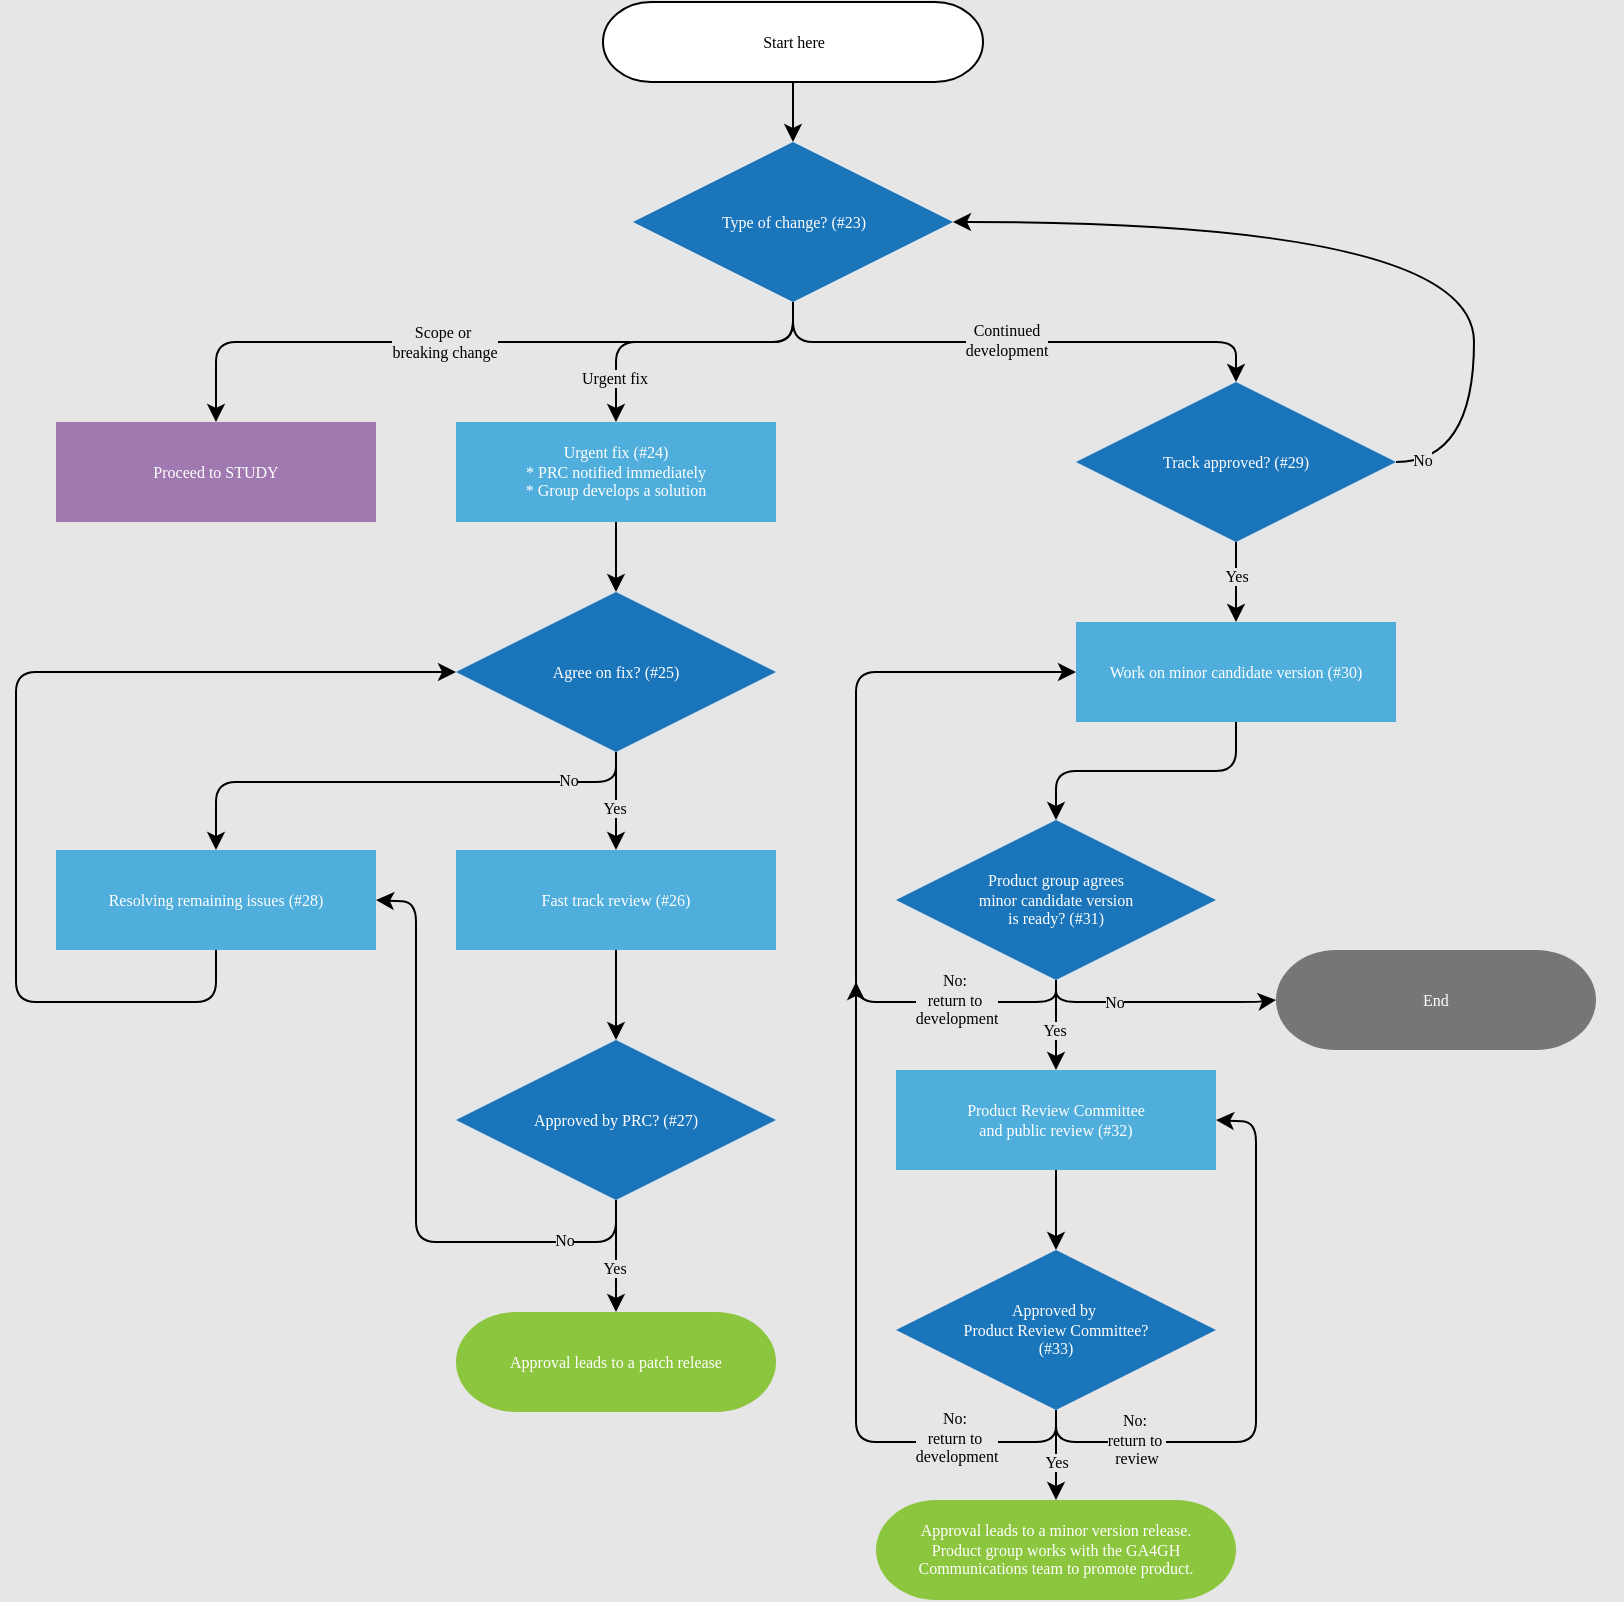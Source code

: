 <mxfile version="24.7.7">
  <diagram name="Page-1" id="lLyabMQEXQ9imE6EM3v9">
    <mxGraphModel dx="1620" dy="776" grid="1" gridSize="10" guides="1" tooltips="1" connect="1" arrows="1" fold="1" page="1" pageScale="1" pageWidth="827" pageHeight="1169" background="#E6E6E6" math="0" shadow="0">
      <root>
        <mxCell id="0" />
        <mxCell id="1" parent="0" />
        <mxCell id="QlCUB4jWWU4fkNiN9hsf-1" style="edgeStyle=orthogonalEdgeStyle;rounded=1;orthogonalLoop=1;jettySize=auto;html=1;exitX=0.5;exitY=1;exitDx=0;exitDy=0;entryX=0.5;entryY=0;entryDx=0;entryDy=0;fontFamily=Figtree;fontSource=https%3A%2F%2Ffonts.googleapis.com%2Fcss%3Ffamily%3DFigtree;fontSize=8;curved=0;" parent="1" source="QlCUB4jWWU4fkNiN9hsf-4" target="QlCUB4jWWU4fkNiN9hsf-7" edge="1">
          <mxGeometry relative="1" as="geometry">
            <Array as="points">
              <mxPoint x="408" y="200" />
              <mxPoint x="320" y="200" />
            </Array>
          </mxGeometry>
        </mxCell>
        <mxCell id="QlCUB4jWWU4fkNiN9hsf-2" style="edgeStyle=orthogonalEdgeStyle;rounded=1;orthogonalLoop=1;jettySize=auto;html=1;exitX=0.5;exitY=1;exitDx=0;exitDy=0;entryX=0.5;entryY=0;entryDx=0;entryDy=0;curved=0;fontFamily=Figtree;fontSource=https%3A%2F%2Ffonts.googleapis.com%2Fcss%3Ffamily%3DFigtree;fontSize=8;" parent="1" source="QlCUB4jWWU4fkNiN9hsf-4" target="QlCUB4jWWU4fkNiN9hsf-5" edge="1">
          <mxGeometry relative="1" as="geometry">
            <Array as="points">
              <mxPoint x="409" y="200" />
              <mxPoint x="120" y="200" />
            </Array>
          </mxGeometry>
        </mxCell>
        <mxCell id="QlCUB4jWWU4fkNiN9hsf-48" value="Scope or&amp;nbsp;&lt;div style=&quot;font-size: 8px;&quot;&gt;breaking change&lt;/div&gt;" style="edgeLabel;html=1;align=center;verticalAlign=middle;resizable=0;points=[];fontFamily=Figtree;fontSource=https%3A%2F%2Ffonts.googleapis.com%2Fcss%3Ffamily%3DFigtree;labelBackgroundColor=#E6E6E6;fontSize=8;" parent="QlCUB4jWWU4fkNiN9hsf-2" vertex="1" connectable="0">
          <mxGeometry x="0.065" y="-2" relative="1" as="geometry">
            <mxPoint x="-9" y="2" as="offset" />
          </mxGeometry>
        </mxCell>
        <mxCell id="QlCUB4jWWU4fkNiN9hsf-3" style="edgeStyle=orthogonalEdgeStyle;rounded=1;orthogonalLoop=1;jettySize=auto;html=1;exitX=0.5;exitY=1;exitDx=0;exitDy=0;entryX=0.5;entryY=0;entryDx=0;entryDy=0;curved=0;fontFamily=Figtree;fontSource=https%3A%2F%2Ffonts.googleapis.com%2Fcss%3Ffamily%3DFigtree;fontSize=8;" parent="1" source="QlCUB4jWWU4fkNiN9hsf-4" target="QlCUB4jWWU4fkNiN9hsf-11" edge="1">
          <mxGeometry relative="1" as="geometry" />
        </mxCell>
        <UserObject label="&lt;font color=&quot;#ffffff&quot; style=&quot;font-size: 8px;&quot;&gt;Type of change? (#23)&lt;/font&gt;" link="#point23" id="QlCUB4jWWU4fkNiN9hsf-4">
          <mxCell style="rhombus;whiteSpace=wrap;html=1;strokeColor=none;fillColor=#1b75bb;fontFamily=Figtree;fontSource=https%3A%2F%2Ffonts.googleapis.com%2Fcss%3Ffamily%3DFigtree;fontSize=8;" parent="1" vertex="1">
            <mxGeometry x="328.5" y="100" width="160" height="80" as="geometry" />
          </mxCell>
        </UserObject>
        <UserObject label="&lt;font style=&quot;font-size: 8px;&quot; data-font-src=&quot;https://fonts.googleapis.com/css?family=Figtree&quot; color=&quot;#ffffff&quot;&gt;Proceed to STUDY&lt;/font&gt;" link="#section_4" id="QlCUB4jWWU4fkNiN9hsf-5">
          <mxCell style="rounded=0;whiteSpace=wrap;html=1;strokeColor=none;fillColor=#9f79b0;fontFamily=Figtree;fontSource=https%3A%2F%2Ffonts.googleapis.com%2Fcss%3Ffamily%3DFigtree;fontSize=8;" parent="1" vertex="1">
            <mxGeometry x="40" y="240" width="160" height="50" as="geometry" />
          </mxCell>
        </UserObject>
        <mxCell id="QlCUB4jWWU4fkNiN9hsf-6" style="edgeStyle=orthogonalEdgeStyle;rounded=0;orthogonalLoop=1;jettySize=auto;html=1;exitX=0.5;exitY=1;exitDx=0;exitDy=0;entryX=0.5;entryY=0;entryDx=0;entryDy=0;fontSize=8;fontFamily=Figtree;fontSource=https%3A%2F%2Ffonts.googleapis.com%2Fcss%3Ffamily%3DFigtree;" parent="1" source="QlCUB4jWWU4fkNiN9hsf-7" target="QlCUB4jWWU4fkNiN9hsf-20" edge="1">
          <mxGeometry relative="1" as="geometry" />
        </mxCell>
        <UserObject label="&lt;font style=&quot;font-size: 8px;&quot; data-font-src=&quot;https://fonts.googleapis.com/css?family=Figtree&quot; color=&quot;#ffffff&quot;&gt;Urgent fix (#24)&lt;/font&gt;&lt;div style=&quot;font-size: 8px;&quot;&gt;&lt;font style=&quot;font-size: 8px;&quot; data-font-src=&quot;https://fonts.googleapis.com/css?family=Figtree&quot; color=&quot;#ffffff&quot;&gt;* PRC notified immediately&lt;/font&gt;&lt;/div&gt;&lt;div style=&quot;font-size: 8px;&quot;&gt;&lt;font style=&quot;font-size: 8px;&quot; data-font-src=&quot;https://fonts.googleapis.com/css?family=Figtree&quot; color=&quot;#ffffff&quot;&gt;* Group develops a solution&lt;/font&gt;&lt;/div&gt;" link="#point24" id="QlCUB4jWWU4fkNiN9hsf-7">
          <mxCell style="rounded=0;whiteSpace=wrap;html=1;strokeColor=none;fillColor=#4FAEDC;fontFamily=Figtree;fontSource=https%3A%2F%2Ffonts.googleapis.com%2Fcss%3Ffamily%3DFigtree;fontSize=8;" parent="1" vertex="1">
            <mxGeometry x="240" y="240" width="160" height="50" as="geometry" />
          </mxCell>
        </UserObject>
        <mxCell id="QlCUB4jWWU4fkNiN9hsf-8" style="edgeStyle=orthogonalEdgeStyle;rounded=0;orthogonalLoop=1;jettySize=auto;html=1;exitX=1;exitY=0.5;exitDx=0;exitDy=0;entryX=1;entryY=0.5;entryDx=0;entryDy=0;curved=1;fontFamily=Figtree;fontSource=https%3A%2F%2Ffonts.googleapis.com%2Fcss%3Ffamily%3DFigtree;fontSize=8;" parent="1" source="QlCUB4jWWU4fkNiN9hsf-11" target="QlCUB4jWWU4fkNiN9hsf-4" edge="1">
          <mxGeometry relative="1" as="geometry">
            <Array as="points">
              <mxPoint x="749" y="260" />
              <mxPoint x="749" y="140" />
            </Array>
          </mxGeometry>
        </mxCell>
        <mxCell id="QlCUB4jWWU4fkNiN9hsf-53" value="No" style="edgeLabel;html=1;align=center;verticalAlign=middle;resizable=0;points=[];labelBackgroundColor=#E6E6E6;fontSize=8;fontFamily=Figtree;fontSource=https%3A%2F%2Ffonts.googleapis.com%2Fcss%3Ffamily%3DFigtree;" parent="QlCUB4jWWU4fkNiN9hsf-8" vertex="1" connectable="0">
          <mxGeometry x="-0.923" y="4" relative="1" as="geometry">
            <mxPoint x="-3" y="3" as="offset" />
          </mxGeometry>
        </mxCell>
        <mxCell id="QlCUB4jWWU4fkNiN9hsf-9" style="edgeStyle=orthogonalEdgeStyle;rounded=0;orthogonalLoop=1;jettySize=auto;html=1;exitX=0.5;exitY=1;exitDx=0;exitDy=0;entryX=0.5;entryY=0;entryDx=0;entryDy=0;fontFamily=Figtree;fontSource=https%3A%2F%2Ffonts.googleapis.com%2Fcss%3Ffamily%3DFigtree;fontSize=8;" parent="1" source="QlCUB4jWWU4fkNiN9hsf-11" target="QlCUB4jWWU4fkNiN9hsf-13" edge="1">
          <mxGeometry relative="1" as="geometry" />
        </mxCell>
        <mxCell id="QlCUB4jWWU4fkNiN9hsf-10" value="Yes" style="edgeLabel;html=1;align=center;verticalAlign=middle;resizable=0;points=[];labelBackgroundColor=#E6E6E6;fontFamily=Figtree;fontSource=https%3A%2F%2Ffonts.googleapis.com%2Fcss%3Ffamily%3DFigtree;fontSize=8;" parent="QlCUB4jWWU4fkNiN9hsf-9" vertex="1" connectable="0">
          <mxGeometry x="-0.15" y="3" relative="1" as="geometry">
            <mxPoint x="-3" as="offset" />
          </mxGeometry>
        </mxCell>
        <UserObject label="&lt;span style=&quot;color: rgb(255, 255, 255); font-size: 8px; background-color: initial;&quot;&gt;Track approved? (#29)&lt;/span&gt;" link="#point29" id="QlCUB4jWWU4fkNiN9hsf-11">
          <mxCell style="rhombus;whiteSpace=wrap;html=1;strokeColor=none;fillColor=#1b75bb;fontFamily=Figtree;fontSource=https%3A%2F%2Ffonts.googleapis.com%2Fcss%3Ffamily%3DFigtree;fontSize=8;" parent="1" vertex="1">
            <mxGeometry x="550" y="220" width="160" height="80" as="geometry" />
          </mxCell>
        </UserObject>
        <mxCell id="QlCUB4jWWU4fkNiN9hsf-12" style="edgeStyle=orthogonalEdgeStyle;rounded=1;orthogonalLoop=1;jettySize=auto;html=1;exitX=0.5;exitY=1;exitDx=0;exitDy=0;entryX=0.5;entryY=0;entryDx=0;entryDy=0;fontSize=8;fontFamily=Figtree;fontSource=https%3A%2F%2Ffonts.googleapis.com%2Fcss%3Ffamily%3DFigtree;curved=0;" parent="1" source="QlCUB4jWWU4fkNiN9hsf-13" target="QlCUB4jWWU4fkNiN9hsf-17" edge="1">
          <mxGeometry relative="1" as="geometry" />
        </mxCell>
        <UserObject label="&lt;font color=&quot;#ffffff&quot; style=&quot;font-size: 8px;&quot;&gt;Work on minor candidate version (#30)&lt;/font&gt;" link="#point30" id="QlCUB4jWWU4fkNiN9hsf-13">
          <mxCell style="rounded=0;whiteSpace=wrap;html=1;strokeColor=none;fillColor=#4FAEDC;fontFamily=Figtree;fontSource=https%3A%2F%2Ffonts.googleapis.com%2Fcss%3Ffamily%3DFigtree;fontSize=8;" parent="1" vertex="1">
            <mxGeometry x="550" y="340" width="160" height="50" as="geometry" />
          </mxCell>
        </UserObject>
        <mxCell id="QlCUB4jWWU4fkNiN9hsf-16" style="edgeStyle=orthogonalEdgeStyle;rounded=0;orthogonalLoop=1;jettySize=auto;html=1;exitX=0.5;exitY=1;exitDx=0;exitDy=0;entryX=0.5;entryY=0;entryDx=0;entryDy=0;fontSize=8;fontFamily=Figtree;fontSource=https%3A%2F%2Ffonts.googleapis.com%2Fcss%3Ffamily%3DFigtree;" parent="1" source="QlCUB4jWWU4fkNiN9hsf-17" target="QlCUB4jWWU4fkNiN9hsf-36" edge="1">
          <mxGeometry relative="1" as="geometry" />
        </mxCell>
        <UserObject label="&lt;span style=&quot;color: rgb(255, 255, 255); font-size: 8px; background-color: initial;&quot;&gt;Product group agrees&lt;/span&gt;&lt;div style=&quot;font-size: 8px;&quot;&gt;&lt;span style=&quot;color: rgb(255, 255, 255); font-size: 8px; background-color: initial;&quot;&gt;minor candidate version&lt;/span&gt;&lt;/div&gt;&lt;div style=&quot;font-size: 8px;&quot;&gt;&lt;span style=&quot;color: rgb(255, 255, 255); font-size: 8px; background-color: initial;&quot;&gt;is ready? (#31)&lt;/span&gt;&lt;/div&gt;" link="#point31" id="QlCUB4jWWU4fkNiN9hsf-17">
          <mxCell style="rhombus;whiteSpace=wrap;html=1;strokeColor=none;fillColor=#1b75bb;fontFamily=Figtree;fontSource=https%3A%2F%2Ffonts.googleapis.com%2Fcss%3Ffamily%3DFigtree;fontSize=8;" parent="1" vertex="1">
            <mxGeometry x="460" y="439" width="160" height="80" as="geometry" />
          </mxCell>
        </UserObject>
        <UserObject label="&lt;span style=&quot;color: rgb(255, 255, 255); font-size: 8px; background-color: initial;&quot;&gt;Agree on fix? (#25)&lt;/span&gt;" link="#point25" id="QlCUB4jWWU4fkNiN9hsf-20">
          <mxCell style="rhombus;whiteSpace=wrap;html=1;strokeColor=none;fillColor=#1b75bb;fontFamily=Figtree;fontSource=https%3A%2F%2Ffonts.googleapis.com%2Fcss%3Ffamily%3DFigtree;fontSize=8;" parent="1" vertex="1">
            <mxGeometry x="240" y="325" width="160" height="80" as="geometry" />
          </mxCell>
        </UserObject>
        <mxCell id="QlCUB4jWWU4fkNiN9hsf-21" style="edgeStyle=orthogonalEdgeStyle;rounded=0;orthogonalLoop=1;jettySize=auto;html=1;exitX=0.5;exitY=1;exitDx=0;exitDy=0;entryX=0.5;entryY=0;entryDx=0;entryDy=0;fontSize=8;fontFamily=Figtree;fontSource=https%3A%2F%2Ffonts.googleapis.com%2Fcss%3Ffamily%3DFigtree;" parent="1" source="QlCUB4jWWU4fkNiN9hsf-22" target="QlCUB4jWWU4fkNiN9hsf-27" edge="1">
          <mxGeometry relative="1" as="geometry" />
        </mxCell>
        <UserObject label="&lt;font color=&quot;#ffffff&quot; style=&quot;font-size: 8px;&quot;&gt;Fast track review (#26)&lt;/font&gt;" link="#point26" id="QlCUB4jWWU4fkNiN9hsf-22">
          <mxCell style="rounded=0;whiteSpace=wrap;html=1;strokeColor=none;fillColor=#4FAEDC;fontFamily=Figtree;fontSource=https%3A%2F%2Ffonts.googleapis.com%2Fcss%3Ffamily%3DFigtree;fontSize=8;" parent="1" vertex="1">
            <mxGeometry x="240" y="454" width="160" height="50" as="geometry" />
          </mxCell>
        </UserObject>
        <UserObject label="&lt;font color=&quot;#ffffff&quot; style=&quot;font-size: 8px;&quot;&gt;Resolving remaining issues (#28)&lt;/font&gt;" link="#point28" id="QlCUB4jWWU4fkNiN9hsf-24">
          <mxCell style="rounded=0;whiteSpace=wrap;html=1;strokeColor=none;fillColor=#4FAEDC;fontFamily=Figtree;fontSource=https%3A%2F%2Ffonts.googleapis.com%2Fcss%3Ffamily%3DFigtree;fontSize=8;" parent="1" vertex="1">
            <mxGeometry x="40" y="454" width="160" height="50" as="geometry" />
          </mxCell>
        </UserObject>
        <mxCell id="QlCUB4jWWU4fkNiN9hsf-25" style="edgeStyle=orthogonalEdgeStyle;rounded=0;orthogonalLoop=1;jettySize=auto;html=1;exitX=0.5;exitY=1;exitDx=0;exitDy=0;entryX=0.5;entryY=0;entryDx=0;entryDy=0;fontSize=8;fontFamily=Figtree;fontSource=https%3A%2F%2Ffonts.googleapis.com%2Fcss%3Ffamily%3DFigtree;" parent="1" source="QlCUB4jWWU4fkNiN9hsf-27" target="QlCUB4jWWU4fkNiN9hsf-28" edge="1">
          <mxGeometry relative="1" as="geometry" />
        </mxCell>
        <UserObject label="&lt;font color=&quot;#ffffff&quot; style=&quot;font-size: 8px;&quot;&gt;Approved by PRC? (#27)&lt;/font&gt;" link="#point27" id="QlCUB4jWWU4fkNiN9hsf-27">
          <mxCell style="rhombus;whiteSpace=wrap;html=1;strokeColor=none;fillColor=#1b75bb;fontFamily=Figtree;fontSource=https%3A%2F%2Ffonts.googleapis.com%2Fcss%3Ffamily%3DFigtree;fontSize=8;" parent="1" vertex="1">
            <mxGeometry x="240" y="549" width="160" height="80" as="geometry" />
          </mxCell>
        </UserObject>
        <mxCell id="QlCUB4jWWU4fkNiN9hsf-28" value="&lt;span style=&quot;font-size: 8px;&quot;&gt;&lt;font style=&quot;font-size: 8px;&quot;&gt;Approval leads to a patch release&lt;/font&gt;&lt;/span&gt;" style="rounded=1;whiteSpace=wrap;html=1;absoluteArcSize=0;arcSize=60;strokeColor=none;fillColor=#8cc63e;fontColor=#FFFFFF;fontFamily=Figtree;fontSource=https%3A%2F%2Ffonts.googleapis.com%2Fcss%3Ffamily%3DFigtree;fontSize=8;" parent="1" vertex="1">
          <mxGeometry x="240" y="685" width="160" height="50" as="geometry" />
        </mxCell>
        <mxCell id="QlCUB4jWWU4fkNiN9hsf-29" value="Yes" style="edgeLabel;html=1;align=center;verticalAlign=middle;resizable=0;points=[];labelBackgroundColor=#E6E6E6;fontFamily=Figtree;fontSource=https%3A%2F%2Ffonts.googleapis.com%2Fcss%3Ffamily%3DFigtree;fontSize=8;" parent="1" vertex="1" connectable="0">
          <mxGeometry x="823" y="351" as="geometry">
            <mxPoint x="-504" y="312" as="offset" />
          </mxGeometry>
        </mxCell>
        <mxCell id="QlCUB4jWWU4fkNiN9hsf-32" value="&lt;span style=&quot;font-size: 8px;&quot;&gt;&lt;font style=&quot;font-size: 8px;&quot;&gt;End&lt;/font&gt;&lt;/span&gt;" style="rounded=1;whiteSpace=wrap;html=1;absoluteArcSize=0;arcSize=60;strokeColor=none;fillColor=#767676;fontColor=#FFFFFF;fontFamily=Figtree;fontSource=https%3A%2F%2Ffonts.googleapis.com%2Fcss%3Ffamily%3DFigtree;fontSize=8;" parent="1" vertex="1">
          <mxGeometry x="650" y="504" width="160" height="50" as="geometry" />
        </mxCell>
        <mxCell id="QlCUB4jWWU4fkNiN9hsf-35" style="edgeStyle=orthogonalEdgeStyle;rounded=0;orthogonalLoop=1;jettySize=auto;html=1;exitX=0.5;exitY=1;exitDx=0;exitDy=0;entryX=0.5;entryY=0;entryDx=0;entryDy=0;fontSize=8;fontFamily=Figtree;fontSource=https%3A%2F%2Ffonts.googleapis.com%2Fcss%3Ffamily%3DFigtree;" parent="1" source="QlCUB4jWWU4fkNiN9hsf-36" target="QlCUB4jWWU4fkNiN9hsf-42" edge="1">
          <mxGeometry relative="1" as="geometry" />
        </mxCell>
        <UserObject label="&lt;font color=&quot;#ffffff&quot; style=&quot;font-size: 8px;&quot;&gt;Product Review Committee&lt;/font&gt;&lt;div style=&quot;font-size: 8px;&quot;&gt;&lt;font color=&quot;#ffffff&quot; style=&quot;font-size: 8px;&quot;&gt;and public review (#32)&lt;/font&gt;&lt;/div&gt;" link="#point32" id="QlCUB4jWWU4fkNiN9hsf-36">
          <mxCell style="rounded=0;whiteSpace=wrap;html=1;strokeColor=none;fillColor=#4FAEDC;fontFamily=Figtree;fontSource=https%3A%2F%2Ffonts.googleapis.com%2Fcss%3Ffamily%3DFigtree;fontSize=8;" parent="1" vertex="1">
            <mxGeometry x="460" y="564" width="160" height="50" as="geometry" />
          </mxCell>
        </UserObject>
        <mxCell id="QlCUB4jWWU4fkNiN9hsf-37" value="Yes" style="edgeLabel;html=1;align=center;verticalAlign=middle;resizable=0;points=[];labelBackgroundColor=#E6E6E6;fontFamily=Figtree;fontSource=https%3A%2F%2Ffonts.googleapis.com%2Fcss%3Ffamily%3DFigtree;fontSize=8;" parent="1" vertex="1" connectable="0">
          <mxGeometry x="550" y="351" as="geometry">
            <mxPoint x="-11" y="193" as="offset" />
          </mxGeometry>
        </mxCell>
        <mxCell id="QlCUB4jWWU4fkNiN9hsf-40" style="edgeStyle=orthogonalEdgeStyle;rounded=0;orthogonalLoop=1;jettySize=auto;html=1;exitX=0.5;exitY=1;exitDx=0;exitDy=0;entryX=0.5;entryY=0;entryDx=0;entryDy=0;fontSize=8;fontFamily=Figtree;fontSource=https%3A%2F%2Ffonts.googleapis.com%2Fcss%3Ffamily%3DFigtree;" parent="1" source="QlCUB4jWWU4fkNiN9hsf-42" target="QlCUB4jWWU4fkNiN9hsf-43" edge="1">
          <mxGeometry relative="1" as="geometry" />
        </mxCell>
        <mxCell id="QlCUB4jWWU4fkNiN9hsf-41" value="Yes" style="edgeLabel;html=1;align=center;verticalAlign=middle;resizable=0;points=[];fontSize=8;fontFamily=Figtree;fontSource=https%3A%2F%2Ffonts.googleapis.com%2Fcss%3Ffamily%3DFigtree;labelBackgroundColor=#E6E6E6;" parent="QlCUB4jWWU4fkNiN9hsf-40" vertex="1" connectable="0">
          <mxGeometry x="-0.117" y="3" relative="1" as="geometry">
            <mxPoint x="-3" y="6" as="offset" />
          </mxGeometry>
        </mxCell>
        <UserObject label="&lt;span style=&quot;background-color: initial; color: rgb(255, 255, 255); font-size: 8px;&quot;&gt;Approved by&amp;nbsp;&lt;/span&gt;&lt;div&gt;&lt;span style=&quot;background-color: initial; color: rgb(255, 255, 255); font-size: 8px;&quot;&gt;Product Review Committee?&lt;/span&gt;&lt;/div&gt;&lt;div&gt;&lt;span style=&quot;background-color: initial; color: rgb(255, 255, 255); font-size: 8px;&quot;&gt;(#33)&lt;/span&gt;&lt;/div&gt;" link="#point33" id="QlCUB4jWWU4fkNiN9hsf-42">
          <mxCell style="rhombus;whiteSpace=wrap;html=1;strokeColor=none;fillColor=#1b75bb;fontFamily=Figtree;fontSource=https%3A%2F%2Ffonts.googleapis.com%2Fcss%3Ffamily%3DFigtree;fontSize=8;" parent="1" vertex="1">
            <mxGeometry x="460" y="654" width="160" height="80" as="geometry" />
          </mxCell>
        </UserObject>
        <mxCell id="QlCUB4jWWU4fkNiN9hsf-43" value="&lt;span style=&quot;font-size: 8px;&quot;&gt;&lt;font style=&quot;font-size: 8px;&quot;&gt;Approval leads to a minor version release.&lt;/font&gt;&lt;/span&gt;&lt;div style=&quot;font-size: 8px;&quot;&gt;&lt;span style=&quot;font-size: 8px;&quot;&gt;&lt;font style=&quot;font-size: 8px;&quot;&gt;Product group works with the GA4GH&lt;/font&gt;&lt;/span&gt;&lt;/div&gt;&lt;div style=&quot;font-size: 8px;&quot;&gt;&lt;span style=&quot;font-size: 8px;&quot;&gt;&lt;font style=&quot;font-size: 8px;&quot;&gt;Communications team to promote product.&lt;/font&gt;&lt;/span&gt;&lt;/div&gt;" style="rounded=1;whiteSpace=wrap;html=1;absoluteArcSize=0;arcSize=60;strokeColor=none;fillColor=#8cc63e;fontColor=#FFFFFF;fontFamily=Figtree;fontSource=https%3A%2F%2Ffonts.googleapis.com%2Fcss%3Ffamily%3DFigtree;fontSize=8;" parent="1" vertex="1">
          <mxGeometry x="450" y="779" width="180" height="50" as="geometry" />
        </mxCell>
        <mxCell id="QlCUB4jWWU4fkNiN9hsf-47" style="edgeStyle=orthogonalEdgeStyle;rounded=0;orthogonalLoop=1;jettySize=auto;html=1;exitX=0.5;exitY=1;exitDx=0;exitDy=0;entryX=0.5;entryY=0;entryDx=0;entryDy=0;" parent="1" source="QlCUB4jWWU4fkNiN9hsf-46" target="QlCUB4jWWU4fkNiN9hsf-4" edge="1">
          <mxGeometry relative="1" as="geometry" />
        </mxCell>
        <mxCell id="QlCUB4jWWU4fkNiN9hsf-46" value="&lt;p style=&quot;line-height: 100%; font-size: 8px;&quot;&gt;Start here&lt;/p&gt;" style="rounded=1;whiteSpace=wrap;absoluteArcSize=0;arcSize=60;fontFamily=Figtree;fontSource=https%3A%2F%2Ffonts.googleapis.com%2Fcss%3Ffamily%3DFigtree;fontSize=8;html=1;" parent="1" vertex="1">
          <mxGeometry x="313.5" y="30" width="190" height="40" as="geometry" />
        </mxCell>
        <mxCell id="QlCUB4jWWU4fkNiN9hsf-49" value="Urgent fix" style="edgeLabel;html=1;align=center;verticalAlign=middle;resizable=0;points=[];fontFamily=Figtree;fontSource=https%3A%2F%2Ffonts.googleapis.com%2Fcss%3Ffamily%3DFigtree;labelBackgroundColor=#E6E6E6;fontSize=8;" parent="1" vertex="1" connectable="0">
          <mxGeometry x="320" y="220" as="geometry">
            <mxPoint x="-1" y="-2" as="offset" />
          </mxGeometry>
        </mxCell>
        <mxCell id="QlCUB4jWWU4fkNiN9hsf-50" value="Continued&lt;div&gt;development&lt;/div&gt;" style="edgeLabel;html=1;align=center;verticalAlign=middle;resizable=0;points=[];fontFamily=Figtree;fontSource=https%3A%2F%2Ffonts.googleapis.com%2Fcss%3Ffamily%3DFigtree;labelBackgroundColor=#E6E6E6;fontSize=8;" parent="1" vertex="1" connectable="0">
          <mxGeometry x="510" y="206" as="geometry">
            <mxPoint x="5" y="-7" as="offset" />
          </mxGeometry>
        </mxCell>
        <mxCell id="U4evvgoyGGCmxNKXx5C2-1" value="" style="endArrow=classic;html=1;rounded=0;exitX=0.5;exitY=1;exitDx=0;exitDy=0;entryX=0.5;entryY=0;entryDx=0;entryDy=0;" edge="1" parent="1" source="QlCUB4jWWU4fkNiN9hsf-20" target="QlCUB4jWWU4fkNiN9hsf-22">
          <mxGeometry width="50" height="50" relative="1" as="geometry">
            <mxPoint x="420" y="460" as="sourcePoint" />
            <mxPoint x="470" y="410" as="targetPoint" />
          </mxGeometry>
        </mxCell>
        <mxCell id="U4evvgoyGGCmxNKXx5C2-2" value="" style="endArrow=classic;html=1;rounded=1;exitX=0.5;exitY=1;exitDx=0;exitDy=0;entryX=0.5;entryY=0;entryDx=0;entryDy=0;curved=0;" edge="1" parent="1" source="QlCUB4jWWU4fkNiN9hsf-20" target="QlCUB4jWWU4fkNiN9hsf-24">
          <mxGeometry width="50" height="50" relative="1" as="geometry">
            <mxPoint x="420" y="460" as="sourcePoint" />
            <mxPoint x="470" y="410" as="targetPoint" />
            <Array as="points">
              <mxPoint x="320" y="420" />
              <mxPoint x="120" y="420" />
            </Array>
          </mxGeometry>
        </mxCell>
        <mxCell id="U4evvgoyGGCmxNKXx5C2-4" value="Yes" style="edgeLabel;html=1;align=center;verticalAlign=middle;resizable=0;points=[];labelBackgroundColor=#E6E6E6;fontFamily=Figtree;fontSource=https%3A%2F%2Ffonts.googleapis.com%2Fcss%3Ffamily%3DFigtree;fontSize=8;" vertex="1" connectable="0" parent="1">
          <mxGeometry x="638" y="391" as="geometry">
            <mxPoint x="-319" y="42" as="offset" />
          </mxGeometry>
        </mxCell>
        <mxCell id="U4evvgoyGGCmxNKXx5C2-5" value="No" style="edgeLabel;html=1;align=center;verticalAlign=middle;resizable=0;points=[];labelBackgroundColor=#E6E6E6;fontFamily=Figtree;fontSize=8;fontSource=https%3A%2F%2Ffonts.googleapis.com%2Fcss%3Ffamily%3DFigtree;" vertex="1" connectable="0" parent="1">
          <mxGeometry x="170" y="153" as="geometry">
            <mxPoint x="126" y="266" as="offset" />
          </mxGeometry>
        </mxCell>
        <mxCell id="U4evvgoyGGCmxNKXx5C2-6" value="" style="endArrow=classic;html=1;rounded=1;exitX=0.5;exitY=1;exitDx=0;exitDy=0;entryX=0;entryY=0.5;entryDx=0;entryDy=0;curved=0;" edge="1" parent="1" source="QlCUB4jWWU4fkNiN9hsf-24" target="QlCUB4jWWU4fkNiN9hsf-20">
          <mxGeometry width="50" height="50" relative="1" as="geometry">
            <mxPoint x="300" y="480" as="sourcePoint" />
            <mxPoint x="350" y="430" as="targetPoint" />
            <Array as="points">
              <mxPoint x="120" y="530" />
              <mxPoint x="20" y="530" />
              <mxPoint x="20" y="365" />
            </Array>
          </mxGeometry>
        </mxCell>
        <mxCell id="U4evvgoyGGCmxNKXx5C2-7" value="" style="endArrow=classic;html=1;rounded=1;exitX=0.5;exitY=1;exitDx=0;exitDy=0;entryX=1;entryY=0.5;entryDx=0;entryDy=0;curved=0;" edge="1" parent="1" source="QlCUB4jWWU4fkNiN9hsf-27" target="QlCUB4jWWU4fkNiN9hsf-24">
          <mxGeometry width="50" height="50" relative="1" as="geometry">
            <mxPoint x="190" y="560" as="sourcePoint" />
            <mxPoint x="240" y="510" as="targetPoint" />
            <Array as="points">
              <mxPoint x="320" y="650" />
              <mxPoint x="220" y="650" />
              <mxPoint x="220" y="480" />
            </Array>
          </mxGeometry>
        </mxCell>
        <mxCell id="U4evvgoyGGCmxNKXx5C2-8" value="No" style="edgeLabel;html=1;align=center;verticalAlign=middle;resizable=0;points=[];labelBackgroundColor=#E6E6E6;fontFamily=Figtree;fontSize=8;fontSource=https%3A%2F%2Ffonts.googleapis.com%2Fcss%3Ffamily%3DFigtree;" vertex="1" connectable="0" parent="1">
          <mxGeometry x="168" y="383" as="geometry">
            <mxPoint x="126" y="266" as="offset" />
          </mxGeometry>
        </mxCell>
        <mxCell id="U4evvgoyGGCmxNKXx5C2-9" value="" style="endArrow=classic;html=1;rounded=1;exitX=0.5;exitY=1;exitDx=0;exitDy=0;entryX=0;entryY=0.5;entryDx=0;entryDy=0;curved=0;" edge="1" parent="1" source="QlCUB4jWWU4fkNiN9hsf-17" target="QlCUB4jWWU4fkNiN9hsf-32">
          <mxGeometry width="50" height="50" relative="1" as="geometry">
            <mxPoint x="450" y="540" as="sourcePoint" />
            <mxPoint x="500" y="490" as="targetPoint" />
            <Array as="points">
              <mxPoint x="540" y="530" />
              <mxPoint x="640" y="530" />
            </Array>
          </mxGeometry>
        </mxCell>
        <mxCell id="U4evvgoyGGCmxNKXx5C2-10" value="" style="endArrow=classic;html=1;rounded=1;exitX=0.5;exitY=1;exitDx=0;exitDy=0;entryX=0;entryY=0.5;entryDx=0;entryDy=0;curved=0;" edge="1" parent="1" source="QlCUB4jWWU4fkNiN9hsf-17" target="QlCUB4jWWU4fkNiN9hsf-13">
          <mxGeometry width="50" height="50" relative="1" as="geometry">
            <mxPoint x="260" y="550" as="sourcePoint" />
            <mxPoint x="310" y="500" as="targetPoint" />
            <Array as="points">
              <mxPoint x="540" y="530" />
              <mxPoint x="440" y="530" />
              <mxPoint x="440" y="365" />
            </Array>
          </mxGeometry>
        </mxCell>
        <mxCell id="U4evvgoyGGCmxNKXx5C2-11" value="&lt;font color=&quot;#000000&quot; style=&quot;font-size: 8px;&quot;&gt;No:&amp;nbsp;&lt;/font&gt;&lt;div&gt;&lt;font color=&quot;#000000&quot; style=&quot;font-size: 8px;&quot;&gt;return to&amp;nbsp;&lt;/font&gt;&lt;div style=&quot;font-size: 8px;&quot;&gt;&lt;font color=&quot;#000000&quot; style=&quot;font-size: 8px;&quot;&gt;development&lt;/font&gt;&lt;/div&gt;&lt;/div&gt;" style="edgeLabel;html=1;align=center;verticalAlign=middle;resizable=0;points=[];labelBackgroundColor=#E6E6E6;fontColor=#FFFFFF;fontSize=8;fontFamily=Figtree;fontSource=https%3A%2F%2Ffonts.googleapis.com%2Fcss%3Ffamily%3DFigtree;" vertex="1" connectable="0" parent="1">
          <mxGeometry x="506" y="390" as="geometry">
            <mxPoint x="-16" y="139" as="offset" />
          </mxGeometry>
        </mxCell>
        <mxCell id="U4evvgoyGGCmxNKXx5C2-12" value="No" style="edgeLabel;html=1;align=center;verticalAlign=middle;resizable=0;points=[];labelBackgroundColor=#E6E6E6;fontFamily=Figtree;fontSize=8;fontSource=https%3A%2F%2Ffonts.googleapis.com%2Fcss%3Ffamily%3DFigtree;" vertex="1" connectable="0" parent="1">
          <mxGeometry x="443" y="264" as="geometry">
            <mxPoint x="126" y="266" as="offset" />
          </mxGeometry>
        </mxCell>
        <mxCell id="U4evvgoyGGCmxNKXx5C2-13" value="" style="endArrow=classic;html=1;rounded=1;exitX=0.5;exitY=1;exitDx=0;exitDy=0;curved=0;" edge="1" parent="1" source="QlCUB4jWWU4fkNiN9hsf-42">
          <mxGeometry width="50" height="50" relative="1" as="geometry">
            <mxPoint x="390" y="680" as="sourcePoint" />
            <mxPoint x="440" y="520" as="targetPoint" />
            <Array as="points">
              <mxPoint x="540" y="750" />
              <mxPoint x="440" y="750" />
            </Array>
          </mxGeometry>
        </mxCell>
        <mxCell id="U4evvgoyGGCmxNKXx5C2-14" value="&lt;font color=&quot;#000000&quot; style=&quot;font-size: 8px;&quot;&gt;No:&amp;nbsp;&lt;/font&gt;&lt;div&gt;&lt;font color=&quot;#000000&quot; style=&quot;font-size: 8px;&quot;&gt;return to&amp;nbsp;&lt;/font&gt;&lt;div style=&quot;font-size: 8px;&quot;&gt;&lt;font color=&quot;#000000&quot; style=&quot;font-size: 8px;&quot;&gt;development&lt;/font&gt;&lt;/div&gt;&lt;/div&gt;" style="edgeLabel;html=1;align=center;verticalAlign=middle;resizable=0;points=[];labelBackgroundColor=#E6E6E6;fontColor=#FFFFFF;fontSize=8;fontFamily=Figtree;fontSource=https%3A%2F%2Ffonts.googleapis.com%2Fcss%3Ffamily%3DFigtree;" vertex="1" connectable="0" parent="1">
          <mxGeometry x="506" y="609" as="geometry">
            <mxPoint x="-16" y="139" as="offset" />
          </mxGeometry>
        </mxCell>
        <mxCell id="U4evvgoyGGCmxNKXx5C2-15" value="" style="endArrow=classic;html=1;rounded=1;exitX=0.5;exitY=1;exitDx=0;exitDy=0;entryX=1;entryY=0.5;entryDx=0;entryDy=0;curved=0;" edge="1" parent="1" source="QlCUB4jWWU4fkNiN9hsf-42" target="QlCUB4jWWU4fkNiN9hsf-36">
          <mxGeometry width="50" height="50" relative="1" as="geometry">
            <mxPoint x="390" y="620" as="sourcePoint" />
            <mxPoint x="440" y="570" as="targetPoint" />
            <Array as="points">
              <mxPoint x="540" y="750" />
              <mxPoint x="640" y="750" />
              <mxPoint x="640" y="590" />
            </Array>
          </mxGeometry>
        </mxCell>
        <mxCell id="U4evvgoyGGCmxNKXx5C2-16" value="&lt;font color=&quot;#000000&quot; style=&quot;font-size: 8px;&quot;&gt;No:&amp;nbsp;&lt;/font&gt;&lt;div&gt;&lt;font color=&quot;#000000&quot; style=&quot;font-size: 8px;&quot;&gt;return to&amp;nbsp;&lt;/font&gt;&lt;div style=&quot;font-size: 8px;&quot;&gt;&lt;font color=&quot;#000000&quot;&gt;review&lt;/font&gt;&lt;/div&gt;&lt;/div&gt;" style="edgeLabel;html=1;align=center;verticalAlign=middle;resizable=0;points=[];labelBackgroundColor=#E6E6E6;fontColor=#FFFFFF;fontSize=8;fontFamily=Figtree;fontSource=https%3A%2F%2Ffonts.googleapis.com%2Fcss%3Ffamily%3DFigtree;" vertex="1" connectable="0" parent="1">
          <mxGeometry x="596" y="610" as="geometry">
            <mxPoint x="-16" y="139" as="offset" />
          </mxGeometry>
        </mxCell>
      </root>
    </mxGraphModel>
  </diagram>
</mxfile>
